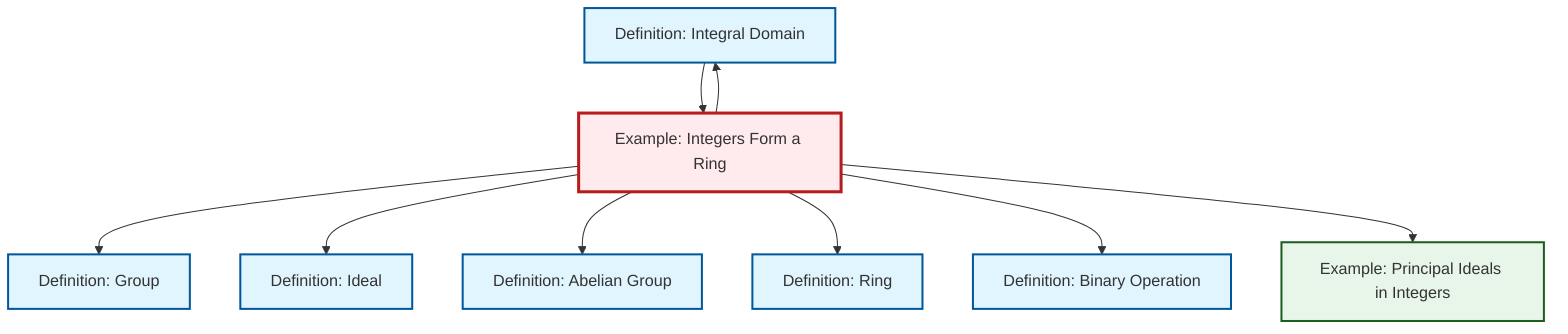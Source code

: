graph TD
    classDef definition fill:#e1f5fe,stroke:#01579b,stroke-width:2px
    classDef theorem fill:#f3e5f5,stroke:#4a148c,stroke-width:2px
    classDef axiom fill:#fff3e0,stroke:#e65100,stroke-width:2px
    classDef example fill:#e8f5e9,stroke:#1b5e20,stroke-width:2px
    classDef current fill:#ffebee,stroke:#b71c1c,stroke-width:3px
    def-binary-operation["Definition: Binary Operation"]:::definition
    def-abelian-group["Definition: Abelian Group"]:::definition
    def-integral-domain["Definition: Integral Domain"]:::definition
    def-group["Definition: Group"]:::definition
    ex-integers-ring["Example: Integers Form a Ring"]:::example
    def-ideal["Definition: Ideal"]:::definition
    ex-principal-ideal["Example: Principal Ideals in Integers"]:::example
    def-ring["Definition: Ring"]:::definition
    ex-integers-ring --> def-group
    ex-integers-ring --> def-ideal
    ex-integers-ring --> def-abelian-group
    ex-integers-ring --> def-ring
    ex-integers-ring --> def-binary-operation
    ex-integers-ring --> def-integral-domain
    def-integral-domain --> ex-integers-ring
    ex-integers-ring --> ex-principal-ideal
    class ex-integers-ring current